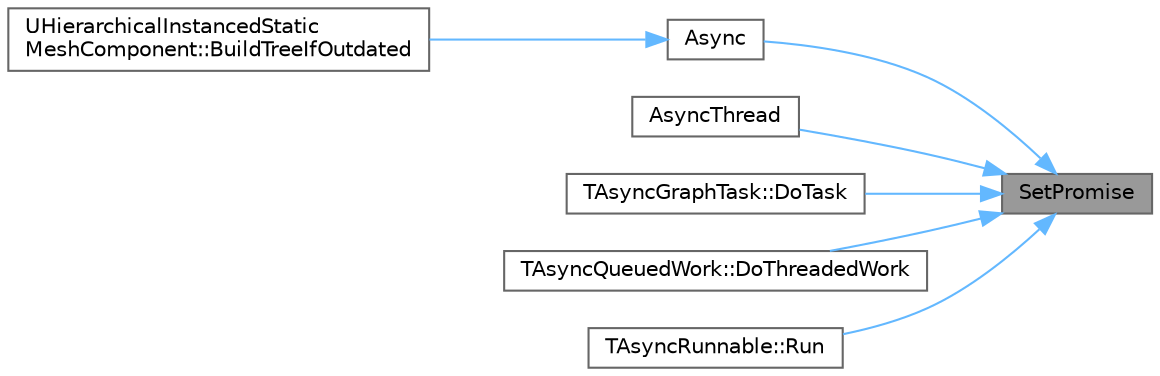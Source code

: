 digraph "SetPromise"
{
 // INTERACTIVE_SVG=YES
 // LATEX_PDF_SIZE
  bgcolor="transparent";
  edge [fontname=Helvetica,fontsize=10,labelfontname=Helvetica,labelfontsize=10];
  node [fontname=Helvetica,fontsize=10,shape=box,height=0.2,width=0.4];
  rankdir="RL";
  Node1 [id="Node000001",label="SetPromise",height=0.2,width=0.4,color="gray40", fillcolor="grey60", style="filled", fontcolor="black",tooltip="Template for setting a promise value from a callable."];
  Node1 -> Node2 [id="edge1_Node000001_Node000002",dir="back",color="steelblue1",style="solid",tooltip=" "];
  Node2 [id="Node000002",label="Async",height=0.2,width=0.4,color="grey40", fillcolor="white", style="filled",URL="$d7/ddf/Async_8h.html#a974ce2dd50eecf01a05bec0d82846034",tooltip="Execute a given function asynchronously."];
  Node2 -> Node3 [id="edge2_Node000002_Node000003",dir="back",color="steelblue1",style="solid",tooltip=" "];
  Node3 [id="Node000003",label="UHierarchicalInstancedStatic\lMeshComponent::BuildTreeIfOutdated",height=0.2,width=0.4,color="grey40", fillcolor="white", style="filled",URL="$d9/d38/classUHierarchicalInstancedStaticMeshComponent.html#a537388cb100b87e35c9a4ee3c88f86bd",tooltip=" "];
  Node1 -> Node4 [id="edge3_Node000001_Node000004",dir="back",color="steelblue1",style="solid",tooltip=" "];
  Node4 [id="Node000004",label="AsyncThread",height=0.2,width=0.4,color="grey40", fillcolor="white", style="filled",URL="$d7/ddf/Async_8h.html#a811303839cdbbea713a15aec4b302e0d",tooltip="Execute a given function asynchronously using a separate thread."];
  Node1 -> Node5 [id="edge4_Node000001_Node000005",dir="back",color="steelblue1",style="solid",tooltip=" "];
  Node5 [id="Node000005",label="TAsyncGraphTask::DoTask",height=0.2,width=0.4,color="grey40", fillcolor="white", style="filled",URL="$d7/d21/classTAsyncGraphTask.html#a38e8e355019ef5a1bb822183b29c0196",tooltip="Performs the actual task."];
  Node1 -> Node6 [id="edge5_Node000001_Node000006",dir="back",color="steelblue1",style="solid",tooltip=" "];
  Node6 [id="Node000006",label="TAsyncQueuedWork::DoThreadedWork",height=0.2,width=0.4,color="grey40", fillcolor="white", style="filled",URL="$d4/d67/classTAsyncQueuedWork.html#a8e069d62f66d6d19340b4ae079e163ab",tooltip="This is where the real thread work is done."];
  Node1 -> Node7 [id="edge6_Node000001_Node000007",dir="back",color="steelblue1",style="solid",tooltip=" "];
  Node7 [id="Node000007",label="TAsyncRunnable::Run",height=0.2,width=0.4,color="grey40", fillcolor="white", style="filled",URL="$df/d7d/classTAsyncRunnable.html#af8087058e710df4564942cd6f0f07b93",tooltip="Runs the runnable object."];
}
